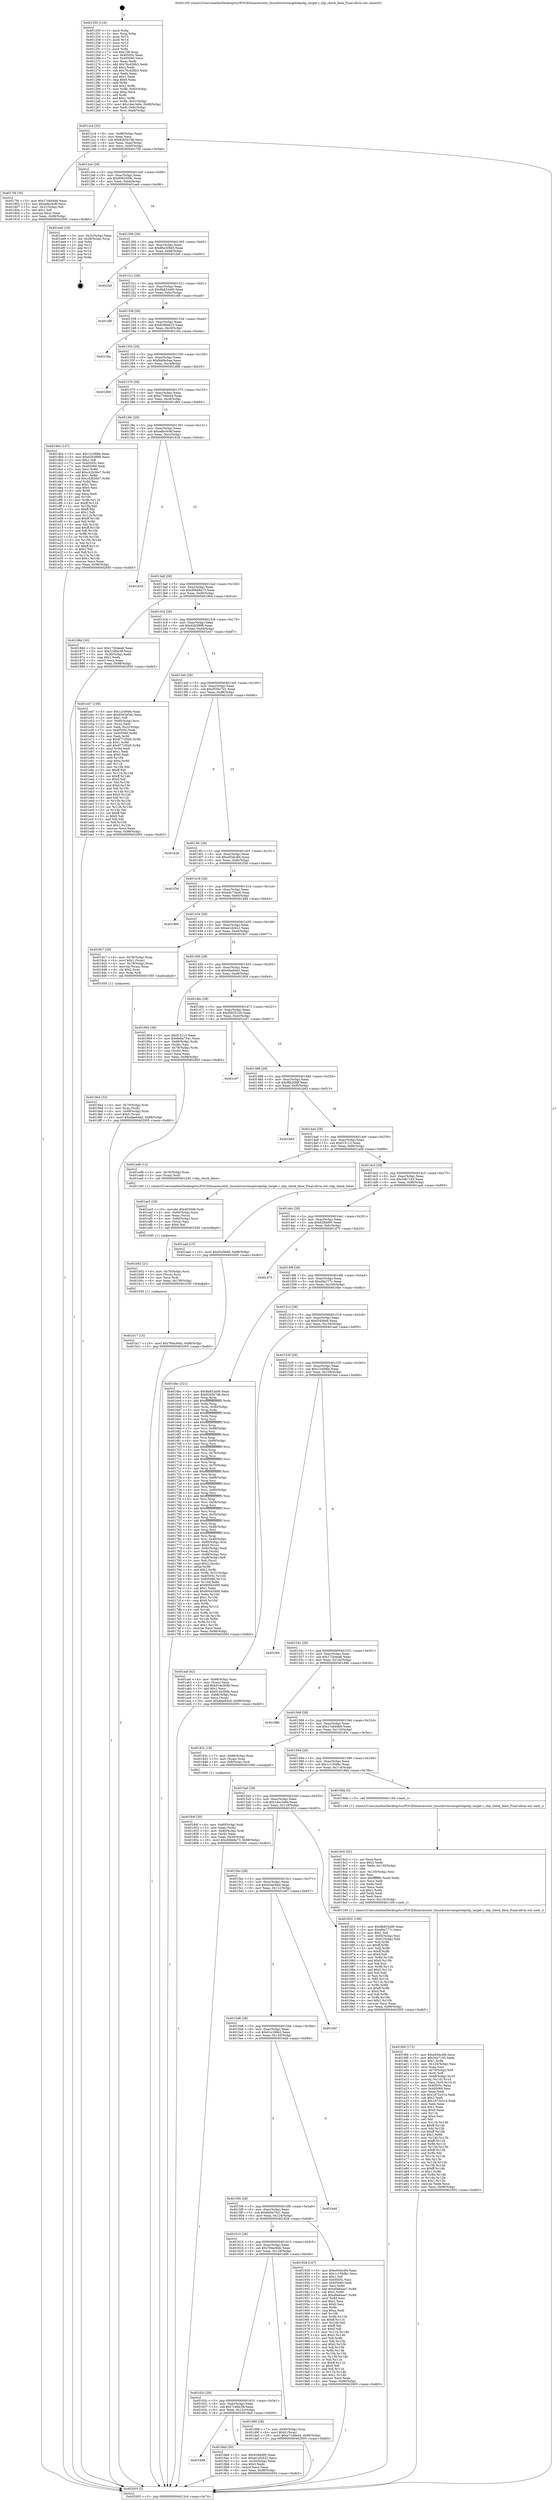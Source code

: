 digraph "0x401250" {
  label = "0x401250 (/mnt/c/Users/mathe/Desktop/tcc/POCII/binaries/extr_linuxdriverstargetsbpsbp_target.c_sbp_check_false_Final-ollvm.out::main(0))"
  labelloc = "t"
  node[shape=record]

  Entry [label="",width=0.3,height=0.3,shape=circle,fillcolor=black,style=filled]
  "0x4012c4" [label="{
     0x4012c4 [32]\l
     | [instrs]\l
     &nbsp;&nbsp;0x4012c4 \<+6\>: mov -0x98(%rbp),%eax\l
     &nbsp;&nbsp;0x4012ca \<+2\>: mov %eax,%ecx\l
     &nbsp;&nbsp;0x4012cc \<+6\>: sub $0x82b5b7db,%ecx\l
     &nbsp;&nbsp;0x4012d2 \<+6\>: mov %eax,-0xac(%rbp)\l
     &nbsp;&nbsp;0x4012d8 \<+6\>: mov %ecx,-0xb0(%rbp)\l
     &nbsp;&nbsp;0x4012de \<+6\>: je 00000000004017fd \<main+0x5ad\>\l
  }"]
  "0x4017fd" [label="{
     0x4017fd [30]\l
     | [instrs]\l
     &nbsp;&nbsp;0x4017fd \<+5\>: mov $0x17ebd4b6,%eax\l
     &nbsp;&nbsp;0x401802 \<+5\>: mov $0xadbc4c8f,%ecx\l
     &nbsp;&nbsp;0x401807 \<+3\>: mov -0x31(%rbp),%dl\l
     &nbsp;&nbsp;0x40180a \<+3\>: test $0x1,%dl\l
     &nbsp;&nbsp;0x40180d \<+3\>: cmovne %ecx,%eax\l
     &nbsp;&nbsp;0x401810 \<+6\>: mov %eax,-0x98(%rbp)\l
     &nbsp;&nbsp;0x401816 \<+5\>: jmp 0000000000402005 \<main+0xdb5\>\l
  }"]
  "0x4012e4" [label="{
     0x4012e4 [28]\l
     | [instrs]\l
     &nbsp;&nbsp;0x4012e4 \<+5\>: jmp 00000000004012e9 \<main+0x99\>\l
     &nbsp;&nbsp;0x4012e9 \<+6\>: mov -0xac(%rbp),%eax\l
     &nbsp;&nbsp;0x4012ef \<+5\>: sub $0x8563459c,%eax\l
     &nbsp;&nbsp;0x4012f4 \<+6\>: mov %eax,-0xb4(%rbp)\l
     &nbsp;&nbsp;0x4012fa \<+6\>: je 0000000000401ee6 \<main+0xc96\>\l
  }"]
  Exit [label="",width=0.3,height=0.3,shape=circle,fillcolor=black,style=filled,peripheries=2]
  "0x401ee6" [label="{
     0x401ee6 [18]\l
     | [instrs]\l
     &nbsp;&nbsp;0x401ee6 \<+3\>: mov -0x2c(%rbp),%eax\l
     &nbsp;&nbsp;0x401ee9 \<+4\>: lea -0x28(%rbp),%rsp\l
     &nbsp;&nbsp;0x401eed \<+1\>: pop %rbx\l
     &nbsp;&nbsp;0x401eee \<+2\>: pop %r12\l
     &nbsp;&nbsp;0x401ef0 \<+2\>: pop %r13\l
     &nbsp;&nbsp;0x401ef2 \<+2\>: pop %r14\l
     &nbsp;&nbsp;0x401ef4 \<+2\>: pop %r15\l
     &nbsp;&nbsp;0x401ef6 \<+1\>: pop %rbp\l
     &nbsp;&nbsp;0x401ef7 \<+1\>: ret\l
  }"]
  "0x401300" [label="{
     0x401300 [28]\l
     | [instrs]\l
     &nbsp;&nbsp;0x401300 \<+5\>: jmp 0000000000401305 \<main+0xb5\>\l
     &nbsp;&nbsp;0x401305 \<+6\>: mov -0xac(%rbp),%eax\l
     &nbsp;&nbsp;0x40130b \<+5\>: sub $0x86a309d3,%eax\l
     &nbsp;&nbsp;0x401310 \<+6\>: mov %eax,-0xb8(%rbp)\l
     &nbsp;&nbsp;0x401316 \<+6\>: je 0000000000401fa0 \<main+0xd50\>\l
  }"]
  "0x401b17" [label="{
     0x401b17 [15]\l
     | [instrs]\l
     &nbsp;&nbsp;0x401b17 \<+10\>: movl $0x784a36dc,-0x98(%rbp)\l
     &nbsp;&nbsp;0x401b21 \<+5\>: jmp 0000000000402005 \<main+0xdb5\>\l
  }"]
  "0x401fa0" [label="{
     0x401fa0\l
  }", style=dashed]
  "0x40131c" [label="{
     0x40131c [28]\l
     | [instrs]\l
     &nbsp;&nbsp;0x40131c \<+5\>: jmp 0000000000401321 \<main+0xd1\>\l
     &nbsp;&nbsp;0x401321 \<+6\>: mov -0xac(%rbp),%eax\l
     &nbsp;&nbsp;0x401327 \<+5\>: sub $0x8b833a90,%eax\l
     &nbsp;&nbsp;0x40132c \<+6\>: mov %eax,-0xbc(%rbp)\l
     &nbsp;&nbsp;0x401332 \<+6\>: je 0000000000401ef8 \<main+0xca8\>\l
  }"]
  "0x401b02" [label="{
     0x401b02 [21]\l
     | [instrs]\l
     &nbsp;&nbsp;0x401b02 \<+4\>: mov -0x70(%rbp),%rcx\l
     &nbsp;&nbsp;0x401b06 \<+3\>: mov (%rcx),%rcx\l
     &nbsp;&nbsp;0x401b09 \<+3\>: mov %rcx,%rdi\l
     &nbsp;&nbsp;0x401b0c \<+6\>: mov %eax,-0x138(%rbp)\l
     &nbsp;&nbsp;0x401b12 \<+5\>: call 0000000000401030 \<free@plt\>\l
     | [calls]\l
     &nbsp;&nbsp;0x401030 \{1\} (unknown)\l
  }"]
  "0x401ef8" [label="{
     0x401ef8\l
  }", style=dashed]
  "0x401338" [label="{
     0x401338 [28]\l
     | [instrs]\l
     &nbsp;&nbsp;0x401338 \<+5\>: jmp 000000000040133d \<main+0xed\>\l
     &nbsp;&nbsp;0x40133d \<+6\>: mov -0xac(%rbp),%eax\l
     &nbsp;&nbsp;0x401343 \<+5\>: sub $0x8c984010,%eax\l
     &nbsp;&nbsp;0x401348 \<+6\>: mov %eax,-0xc0(%rbp)\l
     &nbsp;&nbsp;0x40134e \<+6\>: je 0000000000401c9a \<main+0xa4a\>\l
  }"]
  "0x401ae5" [label="{
     0x401ae5 [29]\l
     | [instrs]\l
     &nbsp;&nbsp;0x401ae5 \<+10\>: movabs $0x4030d6,%rdi\l
     &nbsp;&nbsp;0x401aef \<+4\>: mov -0x60(%rbp),%rcx\l
     &nbsp;&nbsp;0x401af3 \<+2\>: mov %eax,(%rcx)\l
     &nbsp;&nbsp;0x401af5 \<+4\>: mov -0x60(%rbp),%rcx\l
     &nbsp;&nbsp;0x401af9 \<+2\>: mov (%rcx),%esi\l
     &nbsp;&nbsp;0x401afb \<+2\>: mov $0x0,%al\l
     &nbsp;&nbsp;0x401afd \<+5\>: call 0000000000401040 \<printf@plt\>\l
     | [calls]\l
     &nbsp;&nbsp;0x401040 \{1\} (unknown)\l
  }"]
  "0x401c9a" [label="{
     0x401c9a\l
  }", style=dashed]
  "0x401354" [label="{
     0x401354 [28]\l
     | [instrs]\l
     &nbsp;&nbsp;0x401354 \<+5\>: jmp 0000000000401359 \<main+0x109\>\l
     &nbsp;&nbsp;0x401359 \<+6\>: mov -0xac(%rbp),%eax\l
     &nbsp;&nbsp;0x40135f \<+5\>: sub $0x9dd4cbaa,%eax\l
     &nbsp;&nbsp;0x401364 \<+6\>: mov %eax,-0xc4(%rbp)\l
     &nbsp;&nbsp;0x40136a \<+6\>: je 0000000000401d66 \<main+0xb16\>\l
  }"]
  "0x4019f4" [label="{
     0x4019f4 [172]\l
     | [instrs]\l
     &nbsp;&nbsp;0x4019f4 \<+5\>: mov $0xe93dc4f4,%ecx\l
     &nbsp;&nbsp;0x4019f9 \<+5\>: mov $0x3de7165,%edx\l
     &nbsp;&nbsp;0x4019fe \<+3\>: mov $0x1,%r8b\l
     &nbsp;&nbsp;0x401a01 \<+6\>: mov -0x134(%rbp),%esi\l
     &nbsp;&nbsp;0x401a07 \<+3\>: imul %eax,%esi\l
     &nbsp;&nbsp;0x401a0a \<+4\>: mov -0x70(%rbp),%r9\l
     &nbsp;&nbsp;0x401a0e \<+3\>: mov (%r9),%r9\l
     &nbsp;&nbsp;0x401a11 \<+4\>: mov -0x68(%rbp),%r10\l
     &nbsp;&nbsp;0x401a15 \<+3\>: movslq (%r10),%r10\l
     &nbsp;&nbsp;0x401a18 \<+4\>: mov %esi,(%r9,%r10,4)\l
     &nbsp;&nbsp;0x401a1c \<+7\>: mov 0x40505c,%eax\l
     &nbsp;&nbsp;0x401a23 \<+7\>: mov 0x405060,%esi\l
     &nbsp;&nbsp;0x401a2a \<+2\>: mov %eax,%edi\l
     &nbsp;&nbsp;0x401a2c \<+6\>: sub $0x1872e314,%edi\l
     &nbsp;&nbsp;0x401a32 \<+3\>: sub $0x1,%edi\l
     &nbsp;&nbsp;0x401a35 \<+6\>: add $0x1872e314,%edi\l
     &nbsp;&nbsp;0x401a3b \<+3\>: imul %edi,%eax\l
     &nbsp;&nbsp;0x401a3e \<+3\>: and $0x1,%eax\l
     &nbsp;&nbsp;0x401a41 \<+3\>: cmp $0x0,%eax\l
     &nbsp;&nbsp;0x401a44 \<+4\>: sete %r11b\l
     &nbsp;&nbsp;0x401a48 \<+3\>: cmp $0xa,%esi\l
     &nbsp;&nbsp;0x401a4b \<+3\>: setl %bl\l
     &nbsp;&nbsp;0x401a4e \<+3\>: mov %r11b,%r14b\l
     &nbsp;&nbsp;0x401a51 \<+4\>: xor $0xff,%r14b\l
     &nbsp;&nbsp;0x401a55 \<+3\>: mov %bl,%r15b\l
     &nbsp;&nbsp;0x401a58 \<+4\>: xor $0xff,%r15b\l
     &nbsp;&nbsp;0x401a5c \<+4\>: xor $0x1,%r8b\l
     &nbsp;&nbsp;0x401a60 \<+3\>: mov %r14b,%r12b\l
     &nbsp;&nbsp;0x401a63 \<+4\>: and $0xff,%r12b\l
     &nbsp;&nbsp;0x401a67 \<+3\>: and %r8b,%r11b\l
     &nbsp;&nbsp;0x401a6a \<+3\>: mov %r15b,%r13b\l
     &nbsp;&nbsp;0x401a6d \<+4\>: and $0xff,%r13b\l
     &nbsp;&nbsp;0x401a71 \<+3\>: and %r8b,%bl\l
     &nbsp;&nbsp;0x401a74 \<+3\>: or %r11b,%r12b\l
     &nbsp;&nbsp;0x401a77 \<+3\>: or %bl,%r13b\l
     &nbsp;&nbsp;0x401a7a \<+3\>: xor %r13b,%r12b\l
     &nbsp;&nbsp;0x401a7d \<+3\>: or %r15b,%r14b\l
     &nbsp;&nbsp;0x401a80 \<+4\>: xor $0xff,%r14b\l
     &nbsp;&nbsp;0x401a84 \<+4\>: or $0x1,%r8b\l
     &nbsp;&nbsp;0x401a88 \<+3\>: and %r8b,%r14b\l
     &nbsp;&nbsp;0x401a8b \<+3\>: or %r14b,%r12b\l
     &nbsp;&nbsp;0x401a8e \<+4\>: test $0x1,%r12b\l
     &nbsp;&nbsp;0x401a92 \<+3\>: cmovne %edx,%ecx\l
     &nbsp;&nbsp;0x401a95 \<+6\>: mov %ecx,-0x98(%rbp)\l
     &nbsp;&nbsp;0x401a9b \<+5\>: jmp 0000000000402005 \<main+0xdb5\>\l
  }"]
  "0x401d66" [label="{
     0x401d66\l
  }", style=dashed]
  "0x401370" [label="{
     0x401370 [28]\l
     | [instrs]\l
     &nbsp;&nbsp;0x401370 \<+5\>: jmp 0000000000401375 \<main+0x125\>\l
     &nbsp;&nbsp;0x401375 \<+6\>: mov -0xac(%rbp),%eax\l
     &nbsp;&nbsp;0x40137b \<+5\>: sub $0xa71dde44,%eax\l
     &nbsp;&nbsp;0x401380 \<+6\>: mov %eax,-0xc8(%rbp)\l
     &nbsp;&nbsp;0x401386 \<+6\>: je 0000000000401db4 \<main+0xb64\>\l
  }"]
  "0x4019c0" [label="{
     0x4019c0 [52]\l
     | [instrs]\l
     &nbsp;&nbsp;0x4019c0 \<+2\>: xor %ecx,%ecx\l
     &nbsp;&nbsp;0x4019c2 \<+5\>: mov $0x2,%edx\l
     &nbsp;&nbsp;0x4019c7 \<+6\>: mov %edx,-0x130(%rbp)\l
     &nbsp;&nbsp;0x4019cd \<+1\>: cltd\l
     &nbsp;&nbsp;0x4019ce \<+6\>: mov -0x130(%rbp),%esi\l
     &nbsp;&nbsp;0x4019d4 \<+2\>: idiv %esi\l
     &nbsp;&nbsp;0x4019d6 \<+6\>: imul $0xfffffffe,%edx,%edx\l
     &nbsp;&nbsp;0x4019dc \<+2\>: mov %ecx,%edi\l
     &nbsp;&nbsp;0x4019de \<+2\>: sub %edx,%edi\l
     &nbsp;&nbsp;0x4019e0 \<+2\>: mov %ecx,%edx\l
     &nbsp;&nbsp;0x4019e2 \<+3\>: sub $0x1,%edx\l
     &nbsp;&nbsp;0x4019e5 \<+2\>: add %edx,%edi\l
     &nbsp;&nbsp;0x4019e7 \<+2\>: sub %edi,%ecx\l
     &nbsp;&nbsp;0x4019e9 \<+6\>: mov %ecx,-0x134(%rbp)\l
     &nbsp;&nbsp;0x4019ef \<+5\>: call 0000000000401160 \<next_i\>\l
     | [calls]\l
     &nbsp;&nbsp;0x401160 \{1\} (/mnt/c/Users/mathe/Desktop/tcc/POCII/binaries/extr_linuxdriverstargetsbpsbp_target.c_sbp_check_false_Final-ollvm.out::next_i)\l
  }"]
  "0x401db4" [label="{
     0x401db4 [147]\l
     | [instrs]\l
     &nbsp;&nbsp;0x401db4 \<+5\>: mov $0x12c0f4fe,%eax\l
     &nbsp;&nbsp;0x401db9 \<+5\>: mov $0xd263f6f8,%ecx\l
     &nbsp;&nbsp;0x401dbe \<+2\>: mov $0x1,%dl\l
     &nbsp;&nbsp;0x401dc0 \<+7\>: mov 0x40505c,%esi\l
     &nbsp;&nbsp;0x401dc7 \<+7\>: mov 0x405060,%edi\l
     &nbsp;&nbsp;0x401dce \<+3\>: mov %esi,%r8d\l
     &nbsp;&nbsp;0x401dd1 \<+7\>: add $0xc42b36e7,%r8d\l
     &nbsp;&nbsp;0x401dd8 \<+4\>: sub $0x1,%r8d\l
     &nbsp;&nbsp;0x401ddc \<+7\>: sub $0xc42b36e7,%r8d\l
     &nbsp;&nbsp;0x401de3 \<+4\>: imul %r8d,%esi\l
     &nbsp;&nbsp;0x401de7 \<+3\>: and $0x1,%esi\l
     &nbsp;&nbsp;0x401dea \<+3\>: cmp $0x0,%esi\l
     &nbsp;&nbsp;0x401ded \<+4\>: sete %r9b\l
     &nbsp;&nbsp;0x401df1 \<+3\>: cmp $0xa,%edi\l
     &nbsp;&nbsp;0x401df4 \<+4\>: setl %r10b\l
     &nbsp;&nbsp;0x401df8 \<+3\>: mov %r9b,%r11b\l
     &nbsp;&nbsp;0x401dfb \<+4\>: xor $0xff,%r11b\l
     &nbsp;&nbsp;0x401dff \<+3\>: mov %r10b,%bl\l
     &nbsp;&nbsp;0x401e02 \<+3\>: xor $0xff,%bl\l
     &nbsp;&nbsp;0x401e05 \<+3\>: xor $0x1,%dl\l
     &nbsp;&nbsp;0x401e08 \<+3\>: mov %r11b,%r14b\l
     &nbsp;&nbsp;0x401e0b \<+4\>: and $0xff,%r14b\l
     &nbsp;&nbsp;0x401e0f \<+3\>: and %dl,%r9b\l
     &nbsp;&nbsp;0x401e12 \<+3\>: mov %bl,%r15b\l
     &nbsp;&nbsp;0x401e15 \<+4\>: and $0xff,%r15b\l
     &nbsp;&nbsp;0x401e19 \<+3\>: and %dl,%r10b\l
     &nbsp;&nbsp;0x401e1c \<+3\>: or %r9b,%r14b\l
     &nbsp;&nbsp;0x401e1f \<+3\>: or %r10b,%r15b\l
     &nbsp;&nbsp;0x401e22 \<+3\>: xor %r15b,%r14b\l
     &nbsp;&nbsp;0x401e25 \<+3\>: or %bl,%r11b\l
     &nbsp;&nbsp;0x401e28 \<+4\>: xor $0xff,%r11b\l
     &nbsp;&nbsp;0x401e2c \<+3\>: or $0x1,%dl\l
     &nbsp;&nbsp;0x401e2f \<+3\>: and %dl,%r11b\l
     &nbsp;&nbsp;0x401e32 \<+3\>: or %r11b,%r14b\l
     &nbsp;&nbsp;0x401e35 \<+4\>: test $0x1,%r14b\l
     &nbsp;&nbsp;0x401e39 \<+3\>: cmovne %ecx,%eax\l
     &nbsp;&nbsp;0x401e3c \<+6\>: mov %eax,-0x98(%rbp)\l
     &nbsp;&nbsp;0x401e42 \<+5\>: jmp 0000000000402005 \<main+0xdb5\>\l
  }"]
  "0x40138c" [label="{
     0x40138c [28]\l
     | [instrs]\l
     &nbsp;&nbsp;0x40138c \<+5\>: jmp 0000000000401391 \<main+0x141\>\l
     &nbsp;&nbsp;0x401391 \<+6\>: mov -0xac(%rbp),%eax\l
     &nbsp;&nbsp;0x401397 \<+5\>: sub $0xadbc4c8f,%eax\l
     &nbsp;&nbsp;0x40139c \<+6\>: mov %eax,-0xcc(%rbp)\l
     &nbsp;&nbsp;0x4013a2 \<+6\>: je 000000000040181b \<main+0x5cb\>\l
  }"]
  "0x4018e4" [label="{
     0x4018e4 [32]\l
     | [instrs]\l
     &nbsp;&nbsp;0x4018e4 \<+4\>: mov -0x70(%rbp),%rdi\l
     &nbsp;&nbsp;0x4018e8 \<+3\>: mov %rax,(%rdi)\l
     &nbsp;&nbsp;0x4018eb \<+4\>: mov -0x68(%rbp),%rax\l
     &nbsp;&nbsp;0x4018ef \<+6\>: movl $0x0,(%rax)\l
     &nbsp;&nbsp;0x4018f5 \<+10\>: movl $0xefae64a5,-0x98(%rbp)\l
     &nbsp;&nbsp;0x4018ff \<+5\>: jmp 0000000000402005 \<main+0xdb5\>\l
  }"]
  "0x40181b" [label="{
     0x40181b\l
  }", style=dashed]
  "0x4013a8" [label="{
     0x4013a8 [28]\l
     | [instrs]\l
     &nbsp;&nbsp;0x4013a8 \<+5\>: jmp 00000000004013ad \<main+0x15d\>\l
     &nbsp;&nbsp;0x4013ad \<+6\>: mov -0xac(%rbp),%eax\l
     &nbsp;&nbsp;0x4013b3 \<+5\>: sub $0xd0bb8a73,%eax\l
     &nbsp;&nbsp;0x4013b8 \<+6\>: mov %eax,-0xd0(%rbp)\l
     &nbsp;&nbsp;0x4013be \<+6\>: je 000000000040186d \<main+0x61d\>\l
  }"]
  "0x401648" [label="{
     0x401648\l
  }", style=dashed]
  "0x40186d" [label="{
     0x40186d [30]\l
     | [instrs]\l
     &nbsp;&nbsp;0x40186d \<+5\>: mov $0x172b4ea6,%eax\l
     &nbsp;&nbsp;0x401872 \<+5\>: mov $0x7c4fdc38,%ecx\l
     &nbsp;&nbsp;0x401877 \<+3\>: mov -0x30(%rbp),%edx\l
     &nbsp;&nbsp;0x40187a \<+3\>: cmp $0x1,%edx\l
     &nbsp;&nbsp;0x40187d \<+3\>: cmovl %ecx,%eax\l
     &nbsp;&nbsp;0x401880 \<+6\>: mov %eax,-0x98(%rbp)\l
     &nbsp;&nbsp;0x401886 \<+5\>: jmp 0000000000402005 \<main+0xdb5\>\l
  }"]
  "0x4013c4" [label="{
     0x4013c4 [28]\l
     | [instrs]\l
     &nbsp;&nbsp;0x4013c4 \<+5\>: jmp 00000000004013c9 \<main+0x179\>\l
     &nbsp;&nbsp;0x4013c9 \<+6\>: mov -0xac(%rbp),%eax\l
     &nbsp;&nbsp;0x4013cf \<+5\>: sub $0xd263f6f8,%eax\l
     &nbsp;&nbsp;0x4013d4 \<+6\>: mov %eax,-0xd4(%rbp)\l
     &nbsp;&nbsp;0x4013da \<+6\>: je 0000000000401e47 \<main+0xbf7\>\l
  }"]
  "0x4018a9" [label="{
     0x4018a9 [30]\l
     | [instrs]\l
     &nbsp;&nbsp;0x4018a9 \<+5\>: mov $0x628dd95,%eax\l
     &nbsp;&nbsp;0x4018ae \<+5\>: mov $0xee1d2622,%ecx\l
     &nbsp;&nbsp;0x4018b3 \<+3\>: mov -0x30(%rbp),%edx\l
     &nbsp;&nbsp;0x4018b6 \<+3\>: cmp $0x0,%edx\l
     &nbsp;&nbsp;0x4018b9 \<+3\>: cmove %ecx,%eax\l
     &nbsp;&nbsp;0x4018bc \<+6\>: mov %eax,-0x98(%rbp)\l
     &nbsp;&nbsp;0x4018c2 \<+5\>: jmp 0000000000402005 \<main+0xdb5\>\l
  }"]
  "0x401e47" [label="{
     0x401e47 [159]\l
     | [instrs]\l
     &nbsp;&nbsp;0x401e47 \<+5\>: mov $0x12c0f4fe,%eax\l
     &nbsp;&nbsp;0x401e4c \<+5\>: mov $0x8563459c,%ecx\l
     &nbsp;&nbsp;0x401e51 \<+2\>: mov $0x1,%dl\l
     &nbsp;&nbsp;0x401e53 \<+7\>: mov -0x90(%rbp),%rsi\l
     &nbsp;&nbsp;0x401e5a \<+2\>: mov (%rsi),%edi\l
     &nbsp;&nbsp;0x401e5c \<+3\>: mov %edi,-0x2c(%rbp)\l
     &nbsp;&nbsp;0x401e5f \<+7\>: mov 0x40505c,%edi\l
     &nbsp;&nbsp;0x401e66 \<+8\>: mov 0x405060,%r8d\l
     &nbsp;&nbsp;0x401e6e \<+3\>: mov %edi,%r9d\l
     &nbsp;&nbsp;0x401e71 \<+7\>: sub $0x877cf3d5,%r9d\l
     &nbsp;&nbsp;0x401e78 \<+4\>: sub $0x1,%r9d\l
     &nbsp;&nbsp;0x401e7c \<+7\>: add $0x877cf3d5,%r9d\l
     &nbsp;&nbsp;0x401e83 \<+4\>: imul %r9d,%edi\l
     &nbsp;&nbsp;0x401e87 \<+3\>: and $0x1,%edi\l
     &nbsp;&nbsp;0x401e8a \<+3\>: cmp $0x0,%edi\l
     &nbsp;&nbsp;0x401e8d \<+4\>: sete %r10b\l
     &nbsp;&nbsp;0x401e91 \<+4\>: cmp $0xa,%r8d\l
     &nbsp;&nbsp;0x401e95 \<+4\>: setl %r11b\l
     &nbsp;&nbsp;0x401e99 \<+3\>: mov %r10b,%bl\l
     &nbsp;&nbsp;0x401e9c \<+3\>: xor $0xff,%bl\l
     &nbsp;&nbsp;0x401e9f \<+3\>: mov %r11b,%r14b\l
     &nbsp;&nbsp;0x401ea2 \<+4\>: xor $0xff,%r14b\l
     &nbsp;&nbsp;0x401ea6 \<+3\>: xor $0x0,%dl\l
     &nbsp;&nbsp;0x401ea9 \<+3\>: mov %bl,%r15b\l
     &nbsp;&nbsp;0x401eac \<+4\>: and $0x0,%r15b\l
     &nbsp;&nbsp;0x401eb0 \<+3\>: and %dl,%r10b\l
     &nbsp;&nbsp;0x401eb3 \<+3\>: mov %r14b,%r12b\l
     &nbsp;&nbsp;0x401eb6 \<+4\>: and $0x0,%r12b\l
     &nbsp;&nbsp;0x401eba \<+3\>: and %dl,%r11b\l
     &nbsp;&nbsp;0x401ebd \<+3\>: or %r10b,%r15b\l
     &nbsp;&nbsp;0x401ec0 \<+3\>: or %r11b,%r12b\l
     &nbsp;&nbsp;0x401ec3 \<+3\>: xor %r12b,%r15b\l
     &nbsp;&nbsp;0x401ec6 \<+3\>: or %r14b,%bl\l
     &nbsp;&nbsp;0x401ec9 \<+3\>: xor $0xff,%bl\l
     &nbsp;&nbsp;0x401ecc \<+3\>: or $0x0,%dl\l
     &nbsp;&nbsp;0x401ecf \<+2\>: and %dl,%bl\l
     &nbsp;&nbsp;0x401ed1 \<+3\>: or %bl,%r15b\l
     &nbsp;&nbsp;0x401ed4 \<+4\>: test $0x1,%r15b\l
     &nbsp;&nbsp;0x401ed8 \<+3\>: cmovne %ecx,%eax\l
     &nbsp;&nbsp;0x401edb \<+6\>: mov %eax,-0x98(%rbp)\l
     &nbsp;&nbsp;0x401ee1 \<+5\>: jmp 0000000000402005 \<main+0xdb5\>\l
  }"]
  "0x4013e0" [label="{
     0x4013e0 [28]\l
     | [instrs]\l
     &nbsp;&nbsp;0x4013e0 \<+5\>: jmp 00000000004013e5 \<main+0x195\>\l
     &nbsp;&nbsp;0x4013e5 \<+6\>: mov -0xac(%rbp),%eax\l
     &nbsp;&nbsp;0x4013eb \<+5\>: sub $0xd55bc7d1,%eax\l
     &nbsp;&nbsp;0x4013f0 \<+6\>: mov %eax,-0xd8(%rbp)\l
     &nbsp;&nbsp;0x4013f6 \<+6\>: je 0000000000401b26 \<main+0x8d6\>\l
  }"]
  "0x40162c" [label="{
     0x40162c [28]\l
     | [instrs]\l
     &nbsp;&nbsp;0x40162c \<+5\>: jmp 0000000000401631 \<main+0x3e1\>\l
     &nbsp;&nbsp;0x401631 \<+6\>: mov -0xac(%rbp),%eax\l
     &nbsp;&nbsp;0x401637 \<+5\>: sub $0x7c4fdc38,%eax\l
     &nbsp;&nbsp;0x40163c \<+6\>: mov %eax,-0x12c(%rbp)\l
     &nbsp;&nbsp;0x401642 \<+6\>: je 00000000004018a9 \<main+0x659\>\l
  }"]
  "0x401b26" [label="{
     0x401b26\l
  }", style=dashed]
  "0x4013fc" [label="{
     0x4013fc [28]\l
     | [instrs]\l
     &nbsp;&nbsp;0x4013fc \<+5\>: jmp 0000000000401401 \<main+0x1b1\>\l
     &nbsp;&nbsp;0x401401 \<+6\>: mov -0xac(%rbp),%eax\l
     &nbsp;&nbsp;0x401407 \<+5\>: sub $0xe93dc4f4,%eax\l
     &nbsp;&nbsp;0x40140c \<+6\>: mov %eax,-0xdc(%rbp)\l
     &nbsp;&nbsp;0x401412 \<+6\>: je 0000000000401f3d \<main+0xced\>\l
  }"]
  "0x401d98" [label="{
     0x401d98 [28]\l
     | [instrs]\l
     &nbsp;&nbsp;0x401d98 \<+7\>: mov -0x90(%rbp),%rax\l
     &nbsp;&nbsp;0x401d9f \<+6\>: movl $0x0,(%rax)\l
     &nbsp;&nbsp;0x401da5 \<+10\>: movl $0xa71dde44,-0x98(%rbp)\l
     &nbsp;&nbsp;0x401daf \<+5\>: jmp 0000000000402005 \<main+0xdb5\>\l
  }"]
  "0x401f3d" [label="{
     0x401f3d\l
  }", style=dashed]
  "0x401418" [label="{
     0x401418 [28]\l
     | [instrs]\l
     &nbsp;&nbsp;0x401418 \<+5\>: jmp 000000000040141d \<main+0x1cd\>\l
     &nbsp;&nbsp;0x40141d \<+6\>: mov -0xac(%rbp),%eax\l
     &nbsp;&nbsp;0x401423 \<+5\>: sub $0xedc734a6,%eax\l
     &nbsp;&nbsp;0x401428 \<+6\>: mov %eax,-0xe0(%rbp)\l
     &nbsp;&nbsp;0x40142e \<+6\>: je 0000000000401d84 \<main+0xb34\>\l
  }"]
  "0x401610" [label="{
     0x401610 [28]\l
     | [instrs]\l
     &nbsp;&nbsp;0x401610 \<+5\>: jmp 0000000000401615 \<main+0x3c5\>\l
     &nbsp;&nbsp;0x401615 \<+6\>: mov -0xac(%rbp),%eax\l
     &nbsp;&nbsp;0x40161b \<+5\>: sub $0x784a36dc,%eax\l
     &nbsp;&nbsp;0x401620 \<+6\>: mov %eax,-0x128(%rbp)\l
     &nbsp;&nbsp;0x401626 \<+6\>: je 0000000000401d98 \<main+0xb48\>\l
  }"]
  "0x401d84" [label="{
     0x401d84\l
  }", style=dashed]
  "0x401434" [label="{
     0x401434 [28]\l
     | [instrs]\l
     &nbsp;&nbsp;0x401434 \<+5\>: jmp 0000000000401439 \<main+0x1e9\>\l
     &nbsp;&nbsp;0x401439 \<+6\>: mov -0xac(%rbp),%eax\l
     &nbsp;&nbsp;0x40143f \<+5\>: sub $0xee1d2622,%eax\l
     &nbsp;&nbsp;0x401444 \<+6\>: mov %eax,-0xe4(%rbp)\l
     &nbsp;&nbsp;0x40144a \<+6\>: je 00000000004018c7 \<main+0x677\>\l
  }"]
  "0x401928" [label="{
     0x401928 [147]\l
     | [instrs]\l
     &nbsp;&nbsp;0x401928 \<+5\>: mov $0xe93dc4f4,%eax\l
     &nbsp;&nbsp;0x40192d \<+5\>: mov $0x1c130dbc,%ecx\l
     &nbsp;&nbsp;0x401932 \<+2\>: mov $0x1,%dl\l
     &nbsp;&nbsp;0x401934 \<+7\>: mov 0x40505c,%esi\l
     &nbsp;&nbsp;0x40193b \<+7\>: mov 0x405060,%edi\l
     &nbsp;&nbsp;0x401942 \<+3\>: mov %esi,%r8d\l
     &nbsp;&nbsp;0x401945 \<+7\>: add $0xd0e6aae7,%r8d\l
     &nbsp;&nbsp;0x40194c \<+4\>: sub $0x1,%r8d\l
     &nbsp;&nbsp;0x401950 \<+7\>: sub $0xd0e6aae7,%r8d\l
     &nbsp;&nbsp;0x401957 \<+4\>: imul %r8d,%esi\l
     &nbsp;&nbsp;0x40195b \<+3\>: and $0x1,%esi\l
     &nbsp;&nbsp;0x40195e \<+3\>: cmp $0x0,%esi\l
     &nbsp;&nbsp;0x401961 \<+4\>: sete %r9b\l
     &nbsp;&nbsp;0x401965 \<+3\>: cmp $0xa,%edi\l
     &nbsp;&nbsp;0x401968 \<+4\>: setl %r10b\l
     &nbsp;&nbsp;0x40196c \<+3\>: mov %r9b,%r11b\l
     &nbsp;&nbsp;0x40196f \<+4\>: xor $0xff,%r11b\l
     &nbsp;&nbsp;0x401973 \<+3\>: mov %r10b,%bl\l
     &nbsp;&nbsp;0x401976 \<+3\>: xor $0xff,%bl\l
     &nbsp;&nbsp;0x401979 \<+3\>: xor $0x0,%dl\l
     &nbsp;&nbsp;0x40197c \<+3\>: mov %r11b,%r14b\l
     &nbsp;&nbsp;0x40197f \<+4\>: and $0x0,%r14b\l
     &nbsp;&nbsp;0x401983 \<+3\>: and %dl,%r9b\l
     &nbsp;&nbsp;0x401986 \<+3\>: mov %bl,%r15b\l
     &nbsp;&nbsp;0x401989 \<+4\>: and $0x0,%r15b\l
     &nbsp;&nbsp;0x40198d \<+3\>: and %dl,%r10b\l
     &nbsp;&nbsp;0x401990 \<+3\>: or %r9b,%r14b\l
     &nbsp;&nbsp;0x401993 \<+3\>: or %r10b,%r15b\l
     &nbsp;&nbsp;0x401996 \<+3\>: xor %r15b,%r14b\l
     &nbsp;&nbsp;0x401999 \<+3\>: or %bl,%r11b\l
     &nbsp;&nbsp;0x40199c \<+4\>: xor $0xff,%r11b\l
     &nbsp;&nbsp;0x4019a0 \<+3\>: or $0x0,%dl\l
     &nbsp;&nbsp;0x4019a3 \<+3\>: and %dl,%r11b\l
     &nbsp;&nbsp;0x4019a6 \<+3\>: or %r11b,%r14b\l
     &nbsp;&nbsp;0x4019a9 \<+4\>: test $0x1,%r14b\l
     &nbsp;&nbsp;0x4019ad \<+3\>: cmovne %ecx,%eax\l
     &nbsp;&nbsp;0x4019b0 \<+6\>: mov %eax,-0x98(%rbp)\l
     &nbsp;&nbsp;0x4019b6 \<+5\>: jmp 0000000000402005 \<main+0xdb5\>\l
  }"]
  "0x4018c7" [label="{
     0x4018c7 [29]\l
     | [instrs]\l
     &nbsp;&nbsp;0x4018c7 \<+4\>: mov -0x78(%rbp),%rax\l
     &nbsp;&nbsp;0x4018cb \<+6\>: movl $0x1,(%rax)\l
     &nbsp;&nbsp;0x4018d1 \<+4\>: mov -0x78(%rbp),%rax\l
     &nbsp;&nbsp;0x4018d5 \<+3\>: movslq (%rax),%rax\l
     &nbsp;&nbsp;0x4018d8 \<+4\>: shl $0x2,%rax\l
     &nbsp;&nbsp;0x4018dc \<+3\>: mov %rax,%rdi\l
     &nbsp;&nbsp;0x4018df \<+5\>: call 0000000000401050 \<malloc@plt\>\l
     | [calls]\l
     &nbsp;&nbsp;0x401050 \{1\} (unknown)\l
  }"]
  "0x401450" [label="{
     0x401450 [28]\l
     | [instrs]\l
     &nbsp;&nbsp;0x401450 \<+5\>: jmp 0000000000401455 \<main+0x205\>\l
     &nbsp;&nbsp;0x401455 \<+6\>: mov -0xac(%rbp),%eax\l
     &nbsp;&nbsp;0x40145b \<+5\>: sub $0xefae64a5,%eax\l
     &nbsp;&nbsp;0x401460 \<+6\>: mov %eax,-0xe8(%rbp)\l
     &nbsp;&nbsp;0x401466 \<+6\>: je 0000000000401904 \<main+0x6b4\>\l
  }"]
  "0x4015f4" [label="{
     0x4015f4 [28]\l
     | [instrs]\l
     &nbsp;&nbsp;0x4015f4 \<+5\>: jmp 00000000004015f9 \<main+0x3a9\>\l
     &nbsp;&nbsp;0x4015f9 \<+6\>: mov -0xac(%rbp),%eax\l
     &nbsp;&nbsp;0x4015ff \<+5\>: sub $0x6e6a7541,%eax\l
     &nbsp;&nbsp;0x401604 \<+6\>: mov %eax,-0x124(%rbp)\l
     &nbsp;&nbsp;0x40160a \<+6\>: je 0000000000401928 \<main+0x6d8\>\l
  }"]
  "0x401904" [label="{
     0x401904 [36]\l
     | [instrs]\l
     &nbsp;&nbsp;0x401904 \<+5\>: mov $0xf15113,%eax\l
     &nbsp;&nbsp;0x401909 \<+5\>: mov $0x6e6a7541,%ecx\l
     &nbsp;&nbsp;0x40190e \<+4\>: mov -0x68(%rbp),%rdx\l
     &nbsp;&nbsp;0x401912 \<+2\>: mov (%rdx),%esi\l
     &nbsp;&nbsp;0x401914 \<+4\>: mov -0x78(%rbp),%rdx\l
     &nbsp;&nbsp;0x401918 \<+2\>: cmp (%rdx),%esi\l
     &nbsp;&nbsp;0x40191a \<+3\>: cmovl %ecx,%eax\l
     &nbsp;&nbsp;0x40191d \<+6\>: mov %eax,-0x98(%rbp)\l
     &nbsp;&nbsp;0x401923 \<+5\>: jmp 0000000000402005 \<main+0xdb5\>\l
  }"]
  "0x40146c" [label="{
     0x40146c [28]\l
     | [instrs]\l
     &nbsp;&nbsp;0x40146c \<+5\>: jmp 0000000000401471 \<main+0x221\>\l
     &nbsp;&nbsp;0x401471 \<+6\>: mov -0xac(%rbp),%eax\l
     &nbsp;&nbsp;0x401477 \<+5\>: sub $0xf583513b,%eax\l
     &nbsp;&nbsp;0x40147c \<+6\>: mov %eax,-0xec(%rbp)\l
     &nbsp;&nbsp;0x401482 \<+6\>: je 0000000000401c07 \<main+0x9b7\>\l
  }"]
  "0x401bdd" [label="{
     0x401bdd\l
  }", style=dashed]
  "0x401c07" [label="{
     0x401c07\l
  }", style=dashed]
  "0x401488" [label="{
     0x401488 [28]\l
     | [instrs]\l
     &nbsp;&nbsp;0x401488 \<+5\>: jmp 000000000040148d \<main+0x23d\>\l
     &nbsp;&nbsp;0x40148d \<+6\>: mov -0xac(%rbp),%eax\l
     &nbsp;&nbsp;0x401493 \<+5\>: sub $0xf8b26fdf,%eax\l
     &nbsp;&nbsp;0x401498 \<+6\>: mov %eax,-0xf0(%rbp)\l
     &nbsp;&nbsp;0x40149e \<+6\>: je 0000000000401b63 \<main+0x913\>\l
  }"]
  "0x4015d8" [label="{
     0x4015d8 [28]\l
     | [instrs]\l
     &nbsp;&nbsp;0x4015d8 \<+5\>: jmp 00000000004015dd \<main+0x38d\>\l
     &nbsp;&nbsp;0x4015dd \<+6\>: mov -0xac(%rbp),%eax\l
     &nbsp;&nbsp;0x4015e3 \<+5\>: sub $0x61e189e2,%eax\l
     &nbsp;&nbsp;0x4015e8 \<+6\>: mov %eax,-0x120(%rbp)\l
     &nbsp;&nbsp;0x4015ee \<+6\>: je 0000000000401bdd \<main+0x98d\>\l
  }"]
  "0x401b63" [label="{
     0x401b63\l
  }", style=dashed]
  "0x4014a4" [label="{
     0x4014a4 [28]\l
     | [instrs]\l
     &nbsp;&nbsp;0x4014a4 \<+5\>: jmp 00000000004014a9 \<main+0x259\>\l
     &nbsp;&nbsp;0x4014a9 \<+6\>: mov -0xac(%rbp),%eax\l
     &nbsp;&nbsp;0x4014af \<+5\>: sub $0xf15113,%eax\l
     &nbsp;&nbsp;0x4014b4 \<+6\>: mov %eax,-0xf4(%rbp)\l
     &nbsp;&nbsp;0x4014ba \<+6\>: je 0000000000401ad9 \<main+0x889\>\l
  }"]
  "0x401b87" [label="{
     0x401b87\l
  }", style=dashed]
  "0x401ad9" [label="{
     0x401ad9 [12]\l
     | [instrs]\l
     &nbsp;&nbsp;0x401ad9 \<+4\>: mov -0x70(%rbp),%rax\l
     &nbsp;&nbsp;0x401add \<+3\>: mov (%rax),%rdi\l
     &nbsp;&nbsp;0x401ae0 \<+5\>: call 0000000000401240 \<sbp_check_false\>\l
     | [calls]\l
     &nbsp;&nbsp;0x401240 \{1\} (/mnt/c/Users/mathe/Desktop/tcc/POCII/binaries/extr_linuxdriverstargetsbpsbp_target.c_sbp_check_false_Final-ollvm.out::sbp_check_false)\l
  }"]
  "0x4014c0" [label="{
     0x4014c0 [28]\l
     | [instrs]\l
     &nbsp;&nbsp;0x4014c0 \<+5\>: jmp 00000000004014c5 \<main+0x275\>\l
     &nbsp;&nbsp;0x4014c5 \<+6\>: mov -0xac(%rbp),%eax\l
     &nbsp;&nbsp;0x4014cb \<+5\>: sub $0x3de7165,%eax\l
     &nbsp;&nbsp;0x4014d0 \<+6\>: mov %eax,-0xf8(%rbp)\l
     &nbsp;&nbsp;0x4014d6 \<+6\>: je 0000000000401aa0 \<main+0x850\>\l
  }"]
  "0x40184f" [label="{
     0x40184f [30]\l
     | [instrs]\l
     &nbsp;&nbsp;0x40184f \<+4\>: mov -0x80(%rbp),%rdi\l
     &nbsp;&nbsp;0x401853 \<+2\>: mov %eax,(%rdi)\l
     &nbsp;&nbsp;0x401855 \<+4\>: mov -0x80(%rbp),%rdi\l
     &nbsp;&nbsp;0x401859 \<+2\>: mov (%rdi),%eax\l
     &nbsp;&nbsp;0x40185b \<+3\>: mov %eax,-0x30(%rbp)\l
     &nbsp;&nbsp;0x40185e \<+10\>: movl $0xd0bb8a73,-0x98(%rbp)\l
     &nbsp;&nbsp;0x401868 \<+5\>: jmp 0000000000402005 \<main+0xdb5\>\l
  }"]
  "0x401aa0" [label="{
     0x401aa0 [15]\l
     | [instrs]\l
     &nbsp;&nbsp;0x401aa0 \<+10\>: movl $0xf3456e9,-0x98(%rbp)\l
     &nbsp;&nbsp;0x401aaa \<+5\>: jmp 0000000000402005 \<main+0xdb5\>\l
  }"]
  "0x4014dc" [label="{
     0x4014dc [28]\l
     | [instrs]\l
     &nbsp;&nbsp;0x4014dc \<+5\>: jmp 00000000004014e1 \<main+0x291\>\l
     &nbsp;&nbsp;0x4014e1 \<+6\>: mov -0xac(%rbp),%eax\l
     &nbsp;&nbsp;0x4014e7 \<+5\>: sub $0x628dd95,%eax\l
     &nbsp;&nbsp;0x4014ec \<+6\>: mov %eax,-0xfc(%rbp)\l
     &nbsp;&nbsp;0x4014f2 \<+6\>: je 0000000000401d75 \<main+0xb25\>\l
  }"]
  "0x401250" [label="{
     0x401250 [116]\l
     | [instrs]\l
     &nbsp;&nbsp;0x401250 \<+1\>: push %rbp\l
     &nbsp;&nbsp;0x401251 \<+3\>: mov %rsp,%rbp\l
     &nbsp;&nbsp;0x401254 \<+2\>: push %r15\l
     &nbsp;&nbsp;0x401256 \<+2\>: push %r14\l
     &nbsp;&nbsp;0x401258 \<+2\>: push %r13\l
     &nbsp;&nbsp;0x40125a \<+2\>: push %r12\l
     &nbsp;&nbsp;0x40125c \<+1\>: push %rbx\l
     &nbsp;&nbsp;0x40125d \<+7\>: sub $0x138,%rsp\l
     &nbsp;&nbsp;0x401264 \<+7\>: mov 0x40505c,%eax\l
     &nbsp;&nbsp;0x40126b \<+7\>: mov 0x405060,%ecx\l
     &nbsp;&nbsp;0x401272 \<+2\>: mov %eax,%edx\l
     &nbsp;&nbsp;0x401274 \<+6\>: add $0x76cd26b3,%edx\l
     &nbsp;&nbsp;0x40127a \<+3\>: sub $0x1,%edx\l
     &nbsp;&nbsp;0x40127d \<+6\>: sub $0x76cd26b3,%edx\l
     &nbsp;&nbsp;0x401283 \<+3\>: imul %edx,%eax\l
     &nbsp;&nbsp;0x401286 \<+3\>: and $0x1,%eax\l
     &nbsp;&nbsp;0x401289 \<+3\>: cmp $0x0,%eax\l
     &nbsp;&nbsp;0x40128c \<+4\>: sete %r8b\l
     &nbsp;&nbsp;0x401290 \<+4\>: and $0x1,%r8b\l
     &nbsp;&nbsp;0x401294 \<+7\>: mov %r8b,-0x92(%rbp)\l
     &nbsp;&nbsp;0x40129b \<+3\>: cmp $0xa,%ecx\l
     &nbsp;&nbsp;0x40129e \<+4\>: setl %r8b\l
     &nbsp;&nbsp;0x4012a2 \<+4\>: and $0x1,%r8b\l
     &nbsp;&nbsp;0x4012a6 \<+7\>: mov %r8b,-0x91(%rbp)\l
     &nbsp;&nbsp;0x4012ad \<+10\>: movl $0x1dec3e8e,-0x98(%rbp)\l
     &nbsp;&nbsp;0x4012b7 \<+6\>: mov %edi,-0x9c(%rbp)\l
     &nbsp;&nbsp;0x4012bd \<+7\>: mov %rsi,-0xa8(%rbp)\l
  }"]
  "0x401d75" [label="{
     0x401d75\l
  }", style=dashed]
  "0x4014f8" [label="{
     0x4014f8 [28]\l
     | [instrs]\l
     &nbsp;&nbsp;0x4014f8 \<+5\>: jmp 00000000004014fd \<main+0x2ad\>\l
     &nbsp;&nbsp;0x4014fd \<+6\>: mov -0xac(%rbp),%eax\l
     &nbsp;&nbsp;0x401503 \<+5\>: sub $0xd9a777c,%eax\l
     &nbsp;&nbsp;0x401508 \<+6\>: mov %eax,-0x100(%rbp)\l
     &nbsp;&nbsp;0x40150e \<+6\>: je 00000000004016bc \<main+0x46c\>\l
  }"]
  "0x402005" [label="{
     0x402005 [5]\l
     | [instrs]\l
     &nbsp;&nbsp;0x402005 \<+5\>: jmp 00000000004012c4 \<main+0x74\>\l
  }"]
  "0x4016bc" [label="{
     0x4016bc [321]\l
     | [instrs]\l
     &nbsp;&nbsp;0x4016bc \<+5\>: mov $0x8b833a90,%eax\l
     &nbsp;&nbsp;0x4016c1 \<+5\>: mov $0x82b5b7db,%ecx\l
     &nbsp;&nbsp;0x4016c6 \<+3\>: mov %rsp,%rdx\l
     &nbsp;&nbsp;0x4016c9 \<+4\>: add $0xfffffffffffffff0,%rdx\l
     &nbsp;&nbsp;0x4016cd \<+3\>: mov %rdx,%rsp\l
     &nbsp;&nbsp;0x4016d0 \<+7\>: mov %rdx,-0x90(%rbp)\l
     &nbsp;&nbsp;0x4016d7 \<+3\>: mov %rsp,%rdx\l
     &nbsp;&nbsp;0x4016da \<+4\>: add $0xfffffffffffffff0,%rdx\l
     &nbsp;&nbsp;0x4016de \<+3\>: mov %rdx,%rsp\l
     &nbsp;&nbsp;0x4016e1 \<+3\>: mov %rsp,%rsi\l
     &nbsp;&nbsp;0x4016e4 \<+4\>: add $0xfffffffffffffff0,%rsi\l
     &nbsp;&nbsp;0x4016e8 \<+3\>: mov %rsi,%rsp\l
     &nbsp;&nbsp;0x4016eb \<+7\>: mov %rsi,-0x88(%rbp)\l
     &nbsp;&nbsp;0x4016f2 \<+3\>: mov %rsp,%rsi\l
     &nbsp;&nbsp;0x4016f5 \<+4\>: add $0xfffffffffffffff0,%rsi\l
     &nbsp;&nbsp;0x4016f9 \<+3\>: mov %rsi,%rsp\l
     &nbsp;&nbsp;0x4016fc \<+4\>: mov %rsi,-0x80(%rbp)\l
     &nbsp;&nbsp;0x401700 \<+3\>: mov %rsp,%rsi\l
     &nbsp;&nbsp;0x401703 \<+4\>: add $0xfffffffffffffff0,%rsi\l
     &nbsp;&nbsp;0x401707 \<+3\>: mov %rsi,%rsp\l
     &nbsp;&nbsp;0x40170a \<+4\>: mov %rsi,-0x78(%rbp)\l
     &nbsp;&nbsp;0x40170e \<+3\>: mov %rsp,%rsi\l
     &nbsp;&nbsp;0x401711 \<+4\>: add $0xfffffffffffffff0,%rsi\l
     &nbsp;&nbsp;0x401715 \<+3\>: mov %rsi,%rsp\l
     &nbsp;&nbsp;0x401718 \<+4\>: mov %rsi,-0x70(%rbp)\l
     &nbsp;&nbsp;0x40171c \<+3\>: mov %rsp,%rsi\l
     &nbsp;&nbsp;0x40171f \<+4\>: add $0xfffffffffffffff0,%rsi\l
     &nbsp;&nbsp;0x401723 \<+3\>: mov %rsi,%rsp\l
     &nbsp;&nbsp;0x401726 \<+4\>: mov %rsi,-0x68(%rbp)\l
     &nbsp;&nbsp;0x40172a \<+3\>: mov %rsp,%rsi\l
     &nbsp;&nbsp;0x40172d \<+4\>: add $0xfffffffffffffff0,%rsi\l
     &nbsp;&nbsp;0x401731 \<+3\>: mov %rsi,%rsp\l
     &nbsp;&nbsp;0x401734 \<+4\>: mov %rsi,-0x60(%rbp)\l
     &nbsp;&nbsp;0x401738 \<+3\>: mov %rsp,%rsi\l
     &nbsp;&nbsp;0x40173b \<+4\>: add $0xfffffffffffffff0,%rsi\l
     &nbsp;&nbsp;0x40173f \<+3\>: mov %rsi,%rsp\l
     &nbsp;&nbsp;0x401742 \<+4\>: mov %rsi,-0x58(%rbp)\l
     &nbsp;&nbsp;0x401746 \<+3\>: mov %rsp,%rsi\l
     &nbsp;&nbsp;0x401749 \<+4\>: add $0xfffffffffffffff0,%rsi\l
     &nbsp;&nbsp;0x40174d \<+3\>: mov %rsi,%rsp\l
     &nbsp;&nbsp;0x401750 \<+4\>: mov %rsi,-0x50(%rbp)\l
     &nbsp;&nbsp;0x401754 \<+3\>: mov %rsp,%rsi\l
     &nbsp;&nbsp;0x401757 \<+4\>: add $0xfffffffffffffff0,%rsi\l
     &nbsp;&nbsp;0x40175b \<+3\>: mov %rsi,%rsp\l
     &nbsp;&nbsp;0x40175e \<+4\>: mov %rsi,-0x48(%rbp)\l
     &nbsp;&nbsp;0x401762 \<+3\>: mov %rsp,%rsi\l
     &nbsp;&nbsp;0x401765 \<+4\>: add $0xfffffffffffffff0,%rsi\l
     &nbsp;&nbsp;0x401769 \<+3\>: mov %rsi,%rsp\l
     &nbsp;&nbsp;0x40176c \<+4\>: mov %rsi,-0x40(%rbp)\l
     &nbsp;&nbsp;0x401770 \<+7\>: mov -0x90(%rbp),%rsi\l
     &nbsp;&nbsp;0x401777 \<+6\>: movl $0x0,(%rsi)\l
     &nbsp;&nbsp;0x40177d \<+6\>: mov -0x9c(%rbp),%edi\l
     &nbsp;&nbsp;0x401783 \<+2\>: mov %edi,(%rdx)\l
     &nbsp;&nbsp;0x401785 \<+7\>: mov -0x88(%rbp),%rsi\l
     &nbsp;&nbsp;0x40178c \<+7\>: mov -0xa8(%rbp),%r8\l
     &nbsp;&nbsp;0x401793 \<+3\>: mov %r8,(%rsi)\l
     &nbsp;&nbsp;0x401796 \<+3\>: cmpl $0x2,(%rdx)\l
     &nbsp;&nbsp;0x401799 \<+4\>: setne %r9b\l
     &nbsp;&nbsp;0x40179d \<+4\>: and $0x1,%r9b\l
     &nbsp;&nbsp;0x4017a1 \<+4\>: mov %r9b,-0x31(%rbp)\l
     &nbsp;&nbsp;0x4017a5 \<+8\>: mov 0x40505c,%r10d\l
     &nbsp;&nbsp;0x4017ad \<+8\>: mov 0x405060,%r11d\l
     &nbsp;&nbsp;0x4017b5 \<+3\>: mov %r10d,%ebx\l
     &nbsp;&nbsp;0x4017b8 \<+6\>: sub $0x80043d06,%ebx\l
     &nbsp;&nbsp;0x4017be \<+3\>: sub $0x1,%ebx\l
     &nbsp;&nbsp;0x4017c1 \<+6\>: add $0x80043d06,%ebx\l
     &nbsp;&nbsp;0x4017c7 \<+4\>: imul %ebx,%r10d\l
     &nbsp;&nbsp;0x4017cb \<+4\>: and $0x1,%r10d\l
     &nbsp;&nbsp;0x4017cf \<+4\>: cmp $0x0,%r10d\l
     &nbsp;&nbsp;0x4017d3 \<+4\>: sete %r9b\l
     &nbsp;&nbsp;0x4017d7 \<+4\>: cmp $0xa,%r11d\l
     &nbsp;&nbsp;0x4017db \<+4\>: setl %r14b\l
     &nbsp;&nbsp;0x4017df \<+3\>: mov %r9b,%r15b\l
     &nbsp;&nbsp;0x4017e2 \<+3\>: and %r14b,%r15b\l
     &nbsp;&nbsp;0x4017e5 \<+3\>: xor %r14b,%r9b\l
     &nbsp;&nbsp;0x4017e8 \<+3\>: or %r9b,%r15b\l
     &nbsp;&nbsp;0x4017eb \<+4\>: test $0x1,%r15b\l
     &nbsp;&nbsp;0x4017ef \<+3\>: cmovne %ecx,%eax\l
     &nbsp;&nbsp;0x4017f2 \<+6\>: mov %eax,-0x98(%rbp)\l
     &nbsp;&nbsp;0x4017f8 \<+5\>: jmp 0000000000402005 \<main+0xdb5\>\l
  }"]
  "0x401514" [label="{
     0x401514 [28]\l
     | [instrs]\l
     &nbsp;&nbsp;0x401514 \<+5\>: jmp 0000000000401519 \<main+0x2c9\>\l
     &nbsp;&nbsp;0x401519 \<+6\>: mov -0xac(%rbp),%eax\l
     &nbsp;&nbsp;0x40151f \<+5\>: sub $0xf3456e9,%eax\l
     &nbsp;&nbsp;0x401524 \<+6\>: mov %eax,-0x104(%rbp)\l
     &nbsp;&nbsp;0x40152a \<+6\>: je 0000000000401aaf \<main+0x85f\>\l
  }"]
  "0x4015bc" [label="{
     0x4015bc [28]\l
     | [instrs]\l
     &nbsp;&nbsp;0x4015bc \<+5\>: jmp 00000000004015c1 \<main+0x371\>\l
     &nbsp;&nbsp;0x4015c1 \<+6\>: mov -0xac(%rbp),%eax\l
     &nbsp;&nbsp;0x4015c7 \<+5\>: sub $0x43ae3fad,%eax\l
     &nbsp;&nbsp;0x4015cc \<+6\>: mov %eax,-0x11c(%rbp)\l
     &nbsp;&nbsp;0x4015d2 \<+6\>: je 0000000000401b87 \<main+0x937\>\l
  }"]
  "0x401aaf" [label="{
     0x401aaf [42]\l
     | [instrs]\l
     &nbsp;&nbsp;0x401aaf \<+4\>: mov -0x68(%rbp),%rax\l
     &nbsp;&nbsp;0x401ab3 \<+2\>: mov (%rax),%ecx\l
     &nbsp;&nbsp;0x401ab5 \<+6\>: add $0x914e309b,%ecx\l
     &nbsp;&nbsp;0x401abb \<+3\>: add $0x1,%ecx\l
     &nbsp;&nbsp;0x401abe \<+6\>: sub $0x914e309b,%ecx\l
     &nbsp;&nbsp;0x401ac4 \<+4\>: mov -0x68(%rbp),%rax\l
     &nbsp;&nbsp;0x401ac8 \<+2\>: mov %ecx,(%rax)\l
     &nbsp;&nbsp;0x401aca \<+10\>: movl $0xefae64a5,-0x98(%rbp)\l
     &nbsp;&nbsp;0x401ad4 \<+5\>: jmp 0000000000402005 \<main+0xdb5\>\l
  }"]
  "0x401530" [label="{
     0x401530 [28]\l
     | [instrs]\l
     &nbsp;&nbsp;0x401530 \<+5\>: jmp 0000000000401535 \<main+0x2e5\>\l
     &nbsp;&nbsp;0x401535 \<+6\>: mov -0xac(%rbp),%eax\l
     &nbsp;&nbsp;0x40153b \<+5\>: sub $0x12c0f4fe,%eax\l
     &nbsp;&nbsp;0x401540 \<+6\>: mov %eax,-0x108(%rbp)\l
     &nbsp;&nbsp;0x401546 \<+6\>: je 0000000000401fed \<main+0xd9d\>\l
  }"]
  "0x401652" [label="{
     0x401652 [106]\l
     | [instrs]\l
     &nbsp;&nbsp;0x401652 \<+5\>: mov $0x8b833a90,%eax\l
     &nbsp;&nbsp;0x401657 \<+5\>: mov $0xd9a777c,%ecx\l
     &nbsp;&nbsp;0x40165c \<+2\>: mov $0x1,%dl\l
     &nbsp;&nbsp;0x40165e \<+7\>: mov -0x92(%rbp),%sil\l
     &nbsp;&nbsp;0x401665 \<+7\>: mov -0x91(%rbp),%dil\l
     &nbsp;&nbsp;0x40166c \<+3\>: mov %sil,%r8b\l
     &nbsp;&nbsp;0x40166f \<+4\>: xor $0xff,%r8b\l
     &nbsp;&nbsp;0x401673 \<+3\>: mov %dil,%r9b\l
     &nbsp;&nbsp;0x401676 \<+4\>: xor $0xff,%r9b\l
     &nbsp;&nbsp;0x40167a \<+3\>: xor $0x0,%dl\l
     &nbsp;&nbsp;0x40167d \<+3\>: mov %r8b,%r10b\l
     &nbsp;&nbsp;0x401680 \<+4\>: and $0x0,%r10b\l
     &nbsp;&nbsp;0x401684 \<+3\>: and %dl,%sil\l
     &nbsp;&nbsp;0x401687 \<+3\>: mov %r9b,%r11b\l
     &nbsp;&nbsp;0x40168a \<+4\>: and $0x0,%r11b\l
     &nbsp;&nbsp;0x40168e \<+3\>: and %dl,%dil\l
     &nbsp;&nbsp;0x401691 \<+3\>: or %sil,%r10b\l
     &nbsp;&nbsp;0x401694 \<+3\>: or %dil,%r11b\l
     &nbsp;&nbsp;0x401697 \<+3\>: xor %r11b,%r10b\l
     &nbsp;&nbsp;0x40169a \<+3\>: or %r9b,%r8b\l
     &nbsp;&nbsp;0x40169d \<+4\>: xor $0xff,%r8b\l
     &nbsp;&nbsp;0x4016a1 \<+3\>: or $0x0,%dl\l
     &nbsp;&nbsp;0x4016a4 \<+3\>: and %dl,%r8b\l
     &nbsp;&nbsp;0x4016a7 \<+3\>: or %r8b,%r10b\l
     &nbsp;&nbsp;0x4016aa \<+4\>: test $0x1,%r10b\l
     &nbsp;&nbsp;0x4016ae \<+3\>: cmovne %ecx,%eax\l
     &nbsp;&nbsp;0x4016b1 \<+6\>: mov %eax,-0x98(%rbp)\l
     &nbsp;&nbsp;0x4016b7 \<+5\>: jmp 0000000000402005 \<main+0xdb5\>\l
  }"]
  "0x401fed" [label="{
     0x401fed\l
  }", style=dashed]
  "0x40154c" [label="{
     0x40154c [28]\l
     | [instrs]\l
     &nbsp;&nbsp;0x40154c \<+5\>: jmp 0000000000401551 \<main+0x301\>\l
     &nbsp;&nbsp;0x401551 \<+6\>: mov -0xac(%rbp),%eax\l
     &nbsp;&nbsp;0x401557 \<+5\>: sub $0x172b4ea6,%eax\l
     &nbsp;&nbsp;0x40155c \<+6\>: mov %eax,-0x10c(%rbp)\l
     &nbsp;&nbsp;0x401562 \<+6\>: je 000000000040188b \<main+0x63b\>\l
  }"]
  "0x4015a0" [label="{
     0x4015a0 [28]\l
     | [instrs]\l
     &nbsp;&nbsp;0x4015a0 \<+5\>: jmp 00000000004015a5 \<main+0x355\>\l
     &nbsp;&nbsp;0x4015a5 \<+6\>: mov -0xac(%rbp),%eax\l
     &nbsp;&nbsp;0x4015ab \<+5\>: sub $0x1dec3e8e,%eax\l
     &nbsp;&nbsp;0x4015b0 \<+6\>: mov %eax,-0x118(%rbp)\l
     &nbsp;&nbsp;0x4015b6 \<+6\>: je 0000000000401652 \<main+0x402\>\l
  }"]
  "0x40188b" [label="{
     0x40188b\l
  }", style=dashed]
  "0x401568" [label="{
     0x401568 [28]\l
     | [instrs]\l
     &nbsp;&nbsp;0x401568 \<+5\>: jmp 000000000040156d \<main+0x31d\>\l
     &nbsp;&nbsp;0x40156d \<+6\>: mov -0xac(%rbp),%eax\l
     &nbsp;&nbsp;0x401573 \<+5\>: sub $0x17ebd4b6,%eax\l
     &nbsp;&nbsp;0x401578 \<+6\>: mov %eax,-0x110(%rbp)\l
     &nbsp;&nbsp;0x40157e \<+6\>: je 000000000040183c \<main+0x5ec\>\l
  }"]
  "0x4019bb" [label="{
     0x4019bb [5]\l
     | [instrs]\l
     &nbsp;&nbsp;0x4019bb \<+5\>: call 0000000000401160 \<next_i\>\l
     | [calls]\l
     &nbsp;&nbsp;0x401160 \{1\} (/mnt/c/Users/mathe/Desktop/tcc/POCII/binaries/extr_linuxdriverstargetsbpsbp_target.c_sbp_check_false_Final-ollvm.out::next_i)\l
  }"]
  "0x40183c" [label="{
     0x40183c [19]\l
     | [instrs]\l
     &nbsp;&nbsp;0x40183c \<+7\>: mov -0x88(%rbp),%rax\l
     &nbsp;&nbsp;0x401843 \<+3\>: mov (%rax),%rax\l
     &nbsp;&nbsp;0x401846 \<+4\>: mov 0x8(%rax),%rdi\l
     &nbsp;&nbsp;0x40184a \<+5\>: call 0000000000401060 \<atoi@plt\>\l
     | [calls]\l
     &nbsp;&nbsp;0x401060 \{1\} (unknown)\l
  }"]
  "0x401584" [label="{
     0x401584 [28]\l
     | [instrs]\l
     &nbsp;&nbsp;0x401584 \<+5\>: jmp 0000000000401589 \<main+0x339\>\l
     &nbsp;&nbsp;0x401589 \<+6\>: mov -0xac(%rbp),%eax\l
     &nbsp;&nbsp;0x40158f \<+5\>: sub $0x1c130dbc,%eax\l
     &nbsp;&nbsp;0x401594 \<+6\>: mov %eax,-0x114(%rbp)\l
     &nbsp;&nbsp;0x40159a \<+6\>: je 00000000004019bb \<main+0x76b\>\l
  }"]
  Entry -> "0x401250" [label=" 1"]
  "0x4012c4" -> "0x4017fd" [label=" 1"]
  "0x4012c4" -> "0x4012e4" [label=" 17"]
  "0x401ee6" -> Exit [label=" 1"]
  "0x4012e4" -> "0x401ee6" [label=" 1"]
  "0x4012e4" -> "0x401300" [label=" 16"]
  "0x401e47" -> "0x402005" [label=" 1"]
  "0x401300" -> "0x401fa0" [label=" 0"]
  "0x401300" -> "0x40131c" [label=" 16"]
  "0x401db4" -> "0x402005" [label=" 1"]
  "0x40131c" -> "0x401ef8" [label=" 0"]
  "0x40131c" -> "0x401338" [label=" 16"]
  "0x401d98" -> "0x402005" [label=" 1"]
  "0x401338" -> "0x401c9a" [label=" 0"]
  "0x401338" -> "0x401354" [label=" 16"]
  "0x401b17" -> "0x402005" [label=" 1"]
  "0x401354" -> "0x401d66" [label=" 0"]
  "0x401354" -> "0x401370" [label=" 16"]
  "0x401b02" -> "0x401b17" [label=" 1"]
  "0x401370" -> "0x401db4" [label=" 1"]
  "0x401370" -> "0x40138c" [label=" 15"]
  "0x401ae5" -> "0x401b02" [label=" 1"]
  "0x40138c" -> "0x40181b" [label=" 0"]
  "0x40138c" -> "0x4013a8" [label=" 15"]
  "0x401ad9" -> "0x401ae5" [label=" 1"]
  "0x4013a8" -> "0x40186d" [label=" 1"]
  "0x4013a8" -> "0x4013c4" [label=" 14"]
  "0x401aaf" -> "0x402005" [label=" 1"]
  "0x4013c4" -> "0x401e47" [label=" 1"]
  "0x4013c4" -> "0x4013e0" [label=" 13"]
  "0x401aa0" -> "0x402005" [label=" 1"]
  "0x4013e0" -> "0x401b26" [label=" 0"]
  "0x4013e0" -> "0x4013fc" [label=" 13"]
  "0x4019c0" -> "0x4019f4" [label=" 1"]
  "0x4013fc" -> "0x401f3d" [label=" 0"]
  "0x4013fc" -> "0x401418" [label=" 13"]
  "0x4019bb" -> "0x4019c0" [label=" 1"]
  "0x401418" -> "0x401d84" [label=" 0"]
  "0x401418" -> "0x401434" [label=" 13"]
  "0x401904" -> "0x402005" [label=" 2"]
  "0x401434" -> "0x4018c7" [label=" 1"]
  "0x401434" -> "0x401450" [label=" 12"]
  "0x4018e4" -> "0x402005" [label=" 1"]
  "0x401450" -> "0x401904" [label=" 2"]
  "0x401450" -> "0x40146c" [label=" 10"]
  "0x4018a9" -> "0x402005" [label=" 1"]
  "0x40146c" -> "0x401c07" [label=" 0"]
  "0x40146c" -> "0x401488" [label=" 10"]
  "0x40162c" -> "0x401648" [label=" 0"]
  "0x401488" -> "0x401b63" [label=" 0"]
  "0x401488" -> "0x4014a4" [label=" 10"]
  "0x4019f4" -> "0x402005" [label=" 1"]
  "0x4014a4" -> "0x401ad9" [label=" 1"]
  "0x4014a4" -> "0x4014c0" [label=" 9"]
  "0x401610" -> "0x40162c" [label=" 1"]
  "0x4014c0" -> "0x401aa0" [label=" 1"]
  "0x4014c0" -> "0x4014dc" [label=" 8"]
  "0x401928" -> "0x402005" [label=" 1"]
  "0x4014dc" -> "0x401d75" [label=" 0"]
  "0x4014dc" -> "0x4014f8" [label=" 8"]
  "0x4015f4" -> "0x401928" [label=" 1"]
  "0x4014f8" -> "0x4016bc" [label=" 1"]
  "0x4014f8" -> "0x401514" [label=" 7"]
  "0x4018c7" -> "0x4018e4" [label=" 1"]
  "0x401514" -> "0x401aaf" [label=" 1"]
  "0x401514" -> "0x401530" [label=" 6"]
  "0x4015d8" -> "0x4015f4" [label=" 3"]
  "0x401530" -> "0x401fed" [label=" 0"]
  "0x401530" -> "0x40154c" [label=" 6"]
  "0x4015d8" -> "0x401bdd" [label=" 0"]
  "0x40154c" -> "0x40188b" [label=" 0"]
  "0x40154c" -> "0x401568" [label=" 6"]
  "0x4015bc" -> "0x4015d8" [label=" 3"]
  "0x401568" -> "0x40183c" [label=" 1"]
  "0x401568" -> "0x401584" [label=" 5"]
  "0x4015bc" -> "0x401b87" [label=" 0"]
  "0x401584" -> "0x4019bb" [label=" 1"]
  "0x401584" -> "0x4015a0" [label=" 4"]
  "0x40162c" -> "0x4018a9" [label=" 1"]
  "0x4015a0" -> "0x401652" [label=" 1"]
  "0x4015a0" -> "0x4015bc" [label=" 3"]
  "0x401652" -> "0x402005" [label=" 1"]
  "0x401250" -> "0x4012c4" [label=" 1"]
  "0x402005" -> "0x4012c4" [label=" 17"]
  "0x4015f4" -> "0x401610" [label=" 2"]
  "0x4016bc" -> "0x402005" [label=" 1"]
  "0x4017fd" -> "0x402005" [label=" 1"]
  "0x40183c" -> "0x40184f" [label=" 1"]
  "0x40184f" -> "0x402005" [label=" 1"]
  "0x40186d" -> "0x402005" [label=" 1"]
  "0x401610" -> "0x401d98" [label=" 1"]
}
